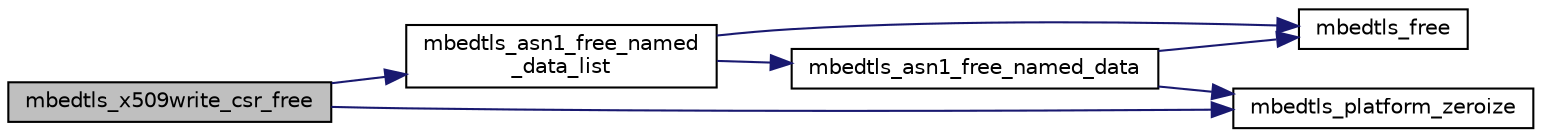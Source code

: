 digraph "mbedtls_x509write_csr_free"
{
 // LATEX_PDF_SIZE
  edge [fontname="Helvetica",fontsize="10",labelfontname="Helvetica",labelfontsize="10"];
  node [fontname="Helvetica",fontsize="10",shape=record];
  rankdir="LR";
  Node1 [label="mbedtls_x509write_csr_free",height=0.2,width=0.4,color="black", fillcolor="grey75", style="filled", fontcolor="black",tooltip="Free the contents of a CSR context."];
  Node1 -> Node2 [color="midnightblue",fontsize="10",style="solid",fontname="Helvetica"];
  Node2 [label="mbedtls_asn1_free_named\l_data_list",height=0.2,width=0.4,color="black", fillcolor="white", style="filled",URL="$d7/d01/group__asn1__module.html#gafd1a084a9285cebcd289bf6df0e6c021",tooltip="Free all entries in a mbedtls_asn1_named_data list Head will be set to NULL."];
  Node2 -> Node3 [color="midnightblue",fontsize="10",style="solid",fontname="Helvetica"];
  Node3 [label="mbedtls_asn1_free_named_data",height=0.2,width=0.4,color="black", fillcolor="white", style="filled",URL="$d7/d01/group__asn1__module.html#ga46abb857e148f22a616b56b66a781506",tooltip="Free a mbedtls_asn1_named_data entry."];
  Node3 -> Node4 [color="midnightblue",fontsize="10",style="solid",fontname="Helvetica"];
  Node4 [label="mbedtls_free",height=0.2,width=0.4,color="black", fillcolor="white", style="filled",URL="$dc/d3f/platform_8c.html#a5aeffbc9179142d77ef35d3266d5fc4d",tooltip=" "];
  Node3 -> Node5 [color="midnightblue",fontsize="10",style="solid",fontname="Helvetica"];
  Node5 [label="mbedtls_platform_zeroize",height=0.2,width=0.4,color="black", fillcolor="white", style="filled",URL="$dd/dde/platform__util_8c.html#aa4e36b2c1c58d8ad89e1e11b6ebea2d9",tooltip="Securely zeroize a buffer."];
  Node2 -> Node4 [color="midnightblue",fontsize="10",style="solid",fontname="Helvetica"];
  Node1 -> Node5 [color="midnightblue",fontsize="10",style="solid",fontname="Helvetica"];
}
